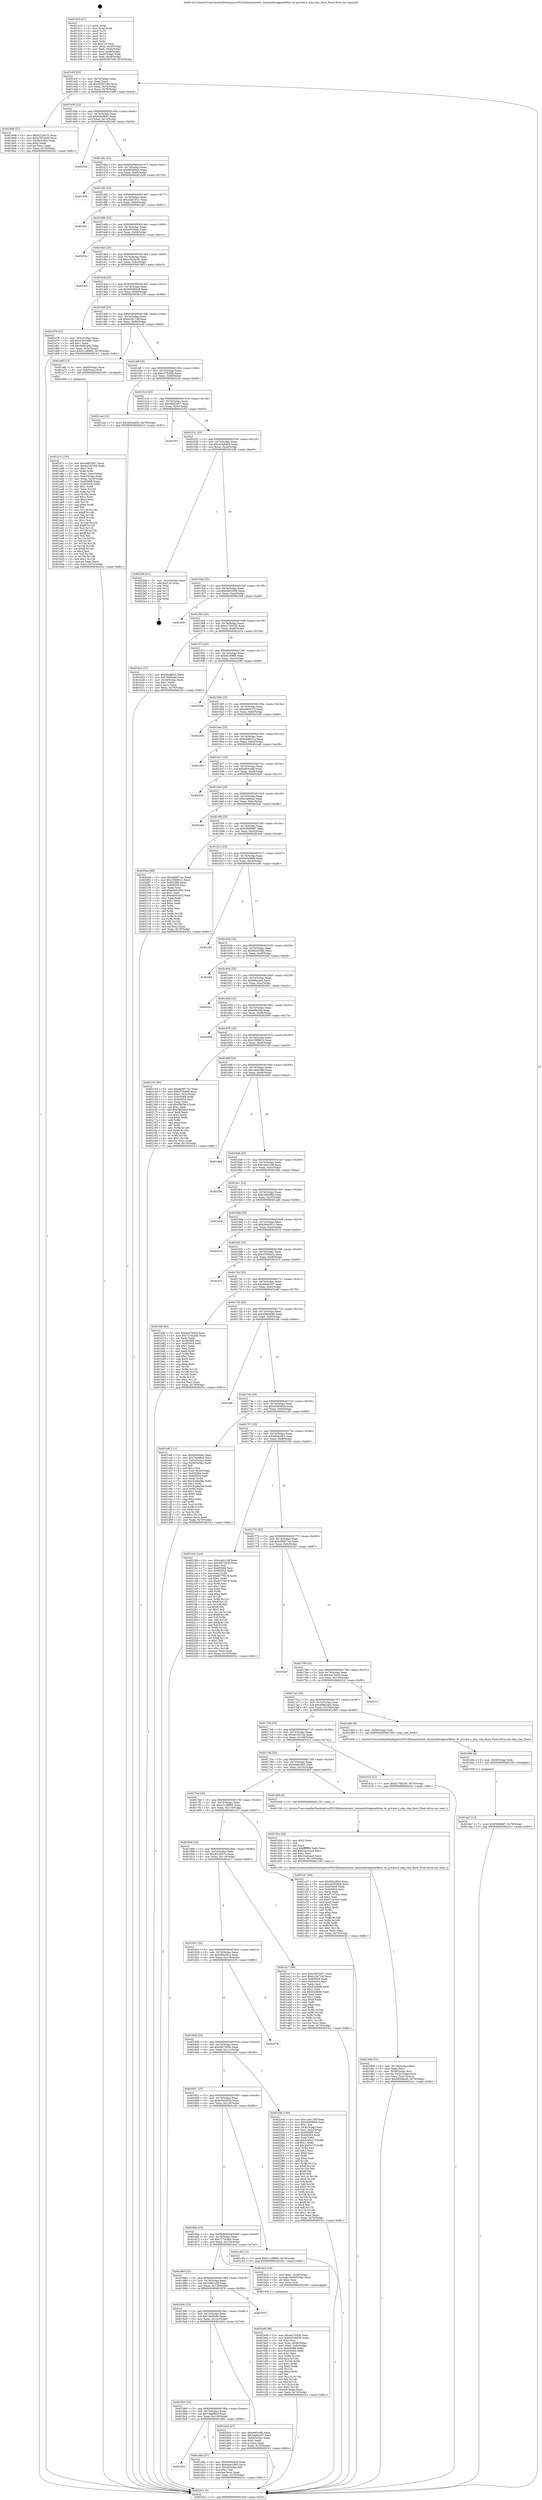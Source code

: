 digraph "0x401410" {
  label = "0x401410 (/mnt/c/Users/mathe/Desktop/tcc/POCII/binaries/extr_linuxnetbridgenetfilter..br_private.h_nbp_vlan_flush_Final-ollvm.out::main(0))"
  labelloc = "t"
  node[shape=record]

  Entry [label="",width=0.3,height=0.3,shape=circle,fillcolor=black,style=filled]
  "0x40143f" [label="{
     0x40143f [23]\l
     | [instrs]\l
     &nbsp;&nbsp;0x40143f \<+3\>: mov -0x70(%rbp),%eax\l
     &nbsp;&nbsp;0x401442 \<+2\>: mov %eax,%ecx\l
     &nbsp;&nbsp;0x401444 \<+6\>: sub $0x82067c80,%ecx\l
     &nbsp;&nbsp;0x40144a \<+3\>: mov %eax,-0x74(%rbp)\l
     &nbsp;&nbsp;0x40144d \<+3\>: mov %ecx,-0x78(%rbp)\l
     &nbsp;&nbsp;0x401450 \<+6\>: je 00000000004018d8 \<main+0x4c8\>\l
  }"]
  "0x4018d8" [label="{
     0x4018d8 [27]\l
     | [instrs]\l
     &nbsp;&nbsp;0x4018d8 \<+5\>: mov $0x52229c7e,%eax\l
     &nbsp;&nbsp;0x4018dd \<+5\>: mov $0xa7632e36,%ecx\l
     &nbsp;&nbsp;0x4018e2 \<+3\>: mov -0x38(%rbp),%edx\l
     &nbsp;&nbsp;0x4018e5 \<+3\>: cmp $0x2,%edx\l
     &nbsp;&nbsp;0x4018e8 \<+3\>: cmovne %ecx,%eax\l
     &nbsp;&nbsp;0x4018eb \<+3\>: mov %eax,-0x70(%rbp)\l
     &nbsp;&nbsp;0x4018ee \<+5\>: jmp 00000000004023c1 \<main+0xfb1\>\l
  }"]
  "0x401456" [label="{
     0x401456 [22]\l
     | [instrs]\l
     &nbsp;&nbsp;0x401456 \<+5\>: jmp 000000000040145b \<main+0x4b\>\l
     &nbsp;&nbsp;0x40145b \<+3\>: mov -0x74(%rbp),%eax\l
     &nbsp;&nbsp;0x40145e \<+5\>: sub $0x82bcf942,%eax\l
     &nbsp;&nbsp;0x401463 \<+3\>: mov %eax,-0x7c(%rbp)\l
     &nbsp;&nbsp;0x401466 \<+6\>: je 000000000040234d \<main+0xf3d\>\l
  }"]
  "0x4023c1" [label="{
     0x4023c1 [5]\l
     | [instrs]\l
     &nbsp;&nbsp;0x4023c1 \<+5\>: jmp 000000000040143f \<main+0x2f\>\l
  }"]
  "0x401410" [label="{
     0x401410 [47]\l
     | [instrs]\l
     &nbsp;&nbsp;0x401410 \<+1\>: push %rbp\l
     &nbsp;&nbsp;0x401411 \<+3\>: mov %rsp,%rbp\l
     &nbsp;&nbsp;0x401414 \<+2\>: push %r15\l
     &nbsp;&nbsp;0x401416 \<+2\>: push %r14\l
     &nbsp;&nbsp;0x401418 \<+2\>: push %r13\l
     &nbsp;&nbsp;0x40141a \<+2\>: push %r12\l
     &nbsp;&nbsp;0x40141c \<+1\>: push %rbx\l
     &nbsp;&nbsp;0x40141d \<+7\>: sub $0x118,%rsp\l
     &nbsp;&nbsp;0x401424 \<+7\>: movl $0x0,-0x3c(%rbp)\l
     &nbsp;&nbsp;0x40142b \<+3\>: mov %edi,-0x40(%rbp)\l
     &nbsp;&nbsp;0x40142e \<+4\>: mov %rsi,-0x48(%rbp)\l
     &nbsp;&nbsp;0x401432 \<+3\>: mov -0x40(%rbp),%edi\l
     &nbsp;&nbsp;0x401435 \<+3\>: mov %edi,-0x38(%rbp)\l
     &nbsp;&nbsp;0x401438 \<+7\>: movl $0x82067c80,-0x70(%rbp)\l
  }"]
  Exit [label="",width=0.3,height=0.3,shape=circle,fillcolor=black,style=filled,peripheries=2]
  "0x40234d" [label="{
     0x40234d\l
  }", style=dashed]
  "0x40146c" [label="{
     0x40146c [22]\l
     | [instrs]\l
     &nbsp;&nbsp;0x40146c \<+5\>: jmp 0000000000401471 \<main+0x61\>\l
     &nbsp;&nbsp;0x401471 \<+3\>: mov -0x74(%rbp),%eax\l
     &nbsp;&nbsp;0x401474 \<+5\>: sub $0x8f0d80cb,%eax\l
     &nbsp;&nbsp;0x401479 \<+3\>: mov %eax,-0x80(%rbp)\l
     &nbsp;&nbsp;0x40147c \<+6\>: je 0000000000401b39 \<main+0x729\>\l
  }"]
  "0x401da7" [label="{
     0x401da7 [12]\l
     | [instrs]\l
     &nbsp;&nbsp;0x401da7 \<+7\>: movl $0xf39d9b87,-0x70(%rbp)\l
     &nbsp;&nbsp;0x401dae \<+5\>: jmp 00000000004023c1 \<main+0xfb1\>\l
  }"]
  "0x401b39" [label="{
     0x401b39\l
  }", style=dashed]
  "0x401482" [label="{
     0x401482 [25]\l
     | [instrs]\l
     &nbsp;&nbsp;0x401482 \<+5\>: jmp 0000000000401487 \<main+0x77\>\l
     &nbsp;&nbsp;0x401487 \<+3\>: mov -0x74(%rbp),%eax\l
     &nbsp;&nbsp;0x40148a \<+5\>: sub $0xa3a62911,%eax\l
     &nbsp;&nbsp;0x40148f \<+6\>: mov %eax,-0x84(%rbp)\l
     &nbsp;&nbsp;0x401495 \<+6\>: je 0000000000401de1 \<main+0x9d1\>\l
  }"]
  "0x401d9e" [label="{
     0x401d9e [9]\l
     | [instrs]\l
     &nbsp;&nbsp;0x401d9e \<+4\>: mov -0x58(%rbp),%rdi\l
     &nbsp;&nbsp;0x401da2 \<+5\>: call 0000000000401030 \<free@plt\>\l
     | [calls]\l
     &nbsp;&nbsp;0x401030 \{1\} (unknown)\l
  }"]
  "0x401de1" [label="{
     0x401de1\l
  }", style=dashed]
  "0x40149b" [label="{
     0x40149b [25]\l
     | [instrs]\l
     &nbsp;&nbsp;0x40149b \<+5\>: jmp 00000000004014a0 \<main+0x90\>\l
     &nbsp;&nbsp;0x4014a0 \<+3\>: mov -0x74(%rbp),%eax\l
     &nbsp;&nbsp;0x4014a3 \<+5\>: sub $0xa3f330ae,%eax\l
     &nbsp;&nbsp;0x4014a8 \<+6\>: mov %eax,-0x88(%rbp)\l
     &nbsp;&nbsp;0x4014ae \<+6\>: je 000000000040202c \<main+0xc1c\>\l
  }"]
  "0x401d56" [label="{
     0x401d56 [32]\l
     | [instrs]\l
     &nbsp;&nbsp;0x401d56 \<+6\>: mov -0x134(%rbp),%ecx\l
     &nbsp;&nbsp;0x401d5c \<+3\>: imul %eax,%ecx\l
     &nbsp;&nbsp;0x401d5f \<+4\>: mov -0x58(%rbp),%rsi\l
     &nbsp;&nbsp;0x401d63 \<+4\>: movslq -0x5c(%rbp),%rdi\l
     &nbsp;&nbsp;0x401d67 \<+3\>: mov %ecx,(%rsi,%rdi,4)\l
     &nbsp;&nbsp;0x401d6a \<+7\>: movl $0xb0596ed9,-0x70(%rbp)\l
     &nbsp;&nbsp;0x401d71 \<+5\>: jmp 00000000004023c1 \<main+0xfb1\>\l
  }"]
  "0x40202c" [label="{
     0x40202c\l
  }", style=dashed]
  "0x4014b4" [label="{
     0x4014b4 [25]\l
     | [instrs]\l
     &nbsp;&nbsp;0x4014b4 \<+5\>: jmp 00000000004014b9 \<main+0xa9\>\l
     &nbsp;&nbsp;0x4014b9 \<+3\>: mov -0x74(%rbp),%eax\l
     &nbsp;&nbsp;0x4014bc \<+5\>: sub $0xa7632e36,%eax\l
     &nbsp;&nbsp;0x4014c1 \<+6\>: mov %eax,-0x8c(%rbp)\l
     &nbsp;&nbsp;0x4014c7 \<+6\>: je 00000000004018f3 \<main+0x4e3\>\l
  }"]
  "0x401d2e" [label="{
     0x401d2e [40]\l
     | [instrs]\l
     &nbsp;&nbsp;0x401d2e \<+5\>: mov $0x2,%ecx\l
     &nbsp;&nbsp;0x401d33 \<+1\>: cltd\l
     &nbsp;&nbsp;0x401d34 \<+2\>: idiv %ecx\l
     &nbsp;&nbsp;0x401d36 \<+6\>: imul $0xfffffffe,%edx,%ecx\l
     &nbsp;&nbsp;0x401d3c \<+6\>: add $0x22a2eea3,%ecx\l
     &nbsp;&nbsp;0x401d42 \<+3\>: add $0x1,%ecx\l
     &nbsp;&nbsp;0x401d45 \<+6\>: sub $0x22a2eea3,%ecx\l
     &nbsp;&nbsp;0x401d4b \<+6\>: mov %ecx,-0x134(%rbp)\l
     &nbsp;&nbsp;0x401d51 \<+5\>: call 0000000000401160 \<next_i\>\l
     | [calls]\l
     &nbsp;&nbsp;0x401160 \{1\} (/mnt/c/Users/mathe/Desktop/tcc/POCII/binaries/extr_linuxnetbridgenetfilter..br_private.h_nbp_vlan_flush_Final-ollvm.out::next_i)\l
  }"]
  "0x4018f3" [label="{
     0x4018f3\l
  }", style=dashed]
  "0x4014cd" [label="{
     0x4014cd [25]\l
     | [instrs]\l
     &nbsp;&nbsp;0x4014cd \<+5\>: jmp 00000000004014d2 \<main+0xc2\>\l
     &nbsp;&nbsp;0x4014d2 \<+3\>: mov -0x74(%rbp),%eax\l
     &nbsp;&nbsp;0x4014d5 \<+5\>: sub $0xb0596ed9,%eax\l
     &nbsp;&nbsp;0x4014da \<+6\>: mov %eax,-0x90(%rbp)\l
     &nbsp;&nbsp;0x4014e0 \<+6\>: je 0000000000401d76 \<main+0x966\>\l
  }"]
  "0x4018ce" [label="{
     0x4018ce\l
  }", style=dashed]
  "0x401d76" [label="{
     0x401d76 [31]\l
     | [instrs]\l
     &nbsp;&nbsp;0x401d76 \<+3\>: mov -0x5c(%rbp),%eax\l
     &nbsp;&nbsp;0x401d79 \<+5\>: add $0x4385c68e,%eax\l
     &nbsp;&nbsp;0x401d7e \<+3\>: add $0x1,%eax\l
     &nbsp;&nbsp;0x401d81 \<+5\>: sub $0x4385c68e,%eax\l
     &nbsp;&nbsp;0x401d86 \<+3\>: mov %eax,-0x5c(%rbp)\l
     &nbsp;&nbsp;0x401d89 \<+7\>: movl $0x511d8995,-0x70(%rbp)\l
     &nbsp;&nbsp;0x401d90 \<+5\>: jmp 00000000004023c1 \<main+0xfb1\>\l
  }"]
  "0x4014e6" [label="{
     0x4014e6 [25]\l
     | [instrs]\l
     &nbsp;&nbsp;0x4014e6 \<+5\>: jmp 00000000004014eb \<main+0xdb\>\l
     &nbsp;&nbsp;0x4014eb \<+3\>: mov -0x74(%rbp),%eax\l
     &nbsp;&nbsp;0x4014ee \<+5\>: sub $0xb23b714f,%eax\l
     &nbsp;&nbsp;0x4014f3 \<+6\>: mov %eax,-0x94(%rbp)\l
     &nbsp;&nbsp;0x4014f9 \<+6\>: je 0000000000401a6f \<main+0x65f\>\l
  }"]
  "0x401d0e" [label="{
     0x401d0e [27]\l
     | [instrs]\l
     &nbsp;&nbsp;0x401d0e \<+5\>: mov $0x4d9e2ad5,%eax\l
     &nbsp;&nbsp;0x401d13 \<+5\>: mov $0x4eab19b3,%ecx\l
     &nbsp;&nbsp;0x401d18 \<+3\>: mov -0x2d(%rbp),%dl\l
     &nbsp;&nbsp;0x401d1b \<+3\>: test $0x1,%dl\l
     &nbsp;&nbsp;0x401d1e \<+3\>: cmovne %ecx,%eax\l
     &nbsp;&nbsp;0x401d21 \<+3\>: mov %eax,-0x70(%rbp)\l
     &nbsp;&nbsp;0x401d24 \<+5\>: jmp 00000000004023c1 \<main+0xfb1\>\l
  }"]
  "0x401a6f" [label="{
     0x401a6f [13]\l
     | [instrs]\l
     &nbsp;&nbsp;0x401a6f \<+4\>: mov -0x48(%rbp),%rax\l
     &nbsp;&nbsp;0x401a73 \<+4\>: mov 0x8(%rax),%rdi\l
     &nbsp;&nbsp;0x401a77 \<+5\>: call 0000000000401060 \<atoi@plt\>\l
     | [calls]\l
     &nbsp;&nbsp;0x401060 \{1\} (unknown)\l
  }"]
  "0x4014ff" [label="{
     0x4014ff [25]\l
     | [instrs]\l
     &nbsp;&nbsp;0x4014ff \<+5\>: jmp 0000000000401504 \<main+0xf4\>\l
     &nbsp;&nbsp;0x401504 \<+3\>: mov -0x74(%rbp),%eax\l
     &nbsp;&nbsp;0x401507 \<+5\>: sub $0xc37fc80b,%eax\l
     &nbsp;&nbsp;0x40150c \<+6\>: mov %eax,-0x98(%rbp)\l
     &nbsp;&nbsp;0x401512 \<+6\>: je 00000000004021a4 \<main+0xd94\>\l
  }"]
  "0x401bd9" [label="{
     0x401bd9 [98]\l
     | [instrs]\l
     &nbsp;&nbsp;0x401bd9 \<+5\>: mov $0x4ce7d458,%ecx\l
     &nbsp;&nbsp;0x401bde \<+5\>: mov $0x6343493b,%edx\l
     &nbsp;&nbsp;0x401be3 \<+2\>: xor %esi,%esi\l
     &nbsp;&nbsp;0x401be5 \<+4\>: mov %rax,-0x58(%rbp)\l
     &nbsp;&nbsp;0x401be9 \<+7\>: movl $0x0,-0x5c(%rbp)\l
     &nbsp;&nbsp;0x401bf0 \<+8\>: mov 0x405068,%r8d\l
     &nbsp;&nbsp;0x401bf8 \<+8\>: mov 0x405054,%r9d\l
     &nbsp;&nbsp;0x401c00 \<+3\>: sub $0x1,%esi\l
     &nbsp;&nbsp;0x401c03 \<+3\>: mov %r8d,%r10d\l
     &nbsp;&nbsp;0x401c06 \<+3\>: add %esi,%r10d\l
     &nbsp;&nbsp;0x401c09 \<+4\>: imul %r10d,%r8d\l
     &nbsp;&nbsp;0x401c0d \<+4\>: and $0x1,%r8d\l
     &nbsp;&nbsp;0x401c11 \<+4\>: cmp $0x0,%r8d\l
     &nbsp;&nbsp;0x401c15 \<+4\>: sete %r11b\l
     &nbsp;&nbsp;0x401c19 \<+4\>: cmp $0xa,%r9d\l
     &nbsp;&nbsp;0x401c1d \<+3\>: setl %bl\l
     &nbsp;&nbsp;0x401c20 \<+3\>: mov %r11b,%r14b\l
     &nbsp;&nbsp;0x401c23 \<+3\>: and %bl,%r14b\l
     &nbsp;&nbsp;0x401c26 \<+3\>: xor %bl,%r11b\l
     &nbsp;&nbsp;0x401c29 \<+3\>: or %r11b,%r14b\l
     &nbsp;&nbsp;0x401c2c \<+4\>: test $0x1,%r14b\l
     &nbsp;&nbsp;0x401c30 \<+3\>: cmovne %edx,%ecx\l
     &nbsp;&nbsp;0x401c33 \<+3\>: mov %ecx,-0x70(%rbp)\l
     &nbsp;&nbsp;0x401c36 \<+5\>: jmp 00000000004023c1 \<main+0xfb1\>\l
  }"]
  "0x4021a4" [label="{
     0x4021a4 [12]\l
     | [instrs]\l
     &nbsp;&nbsp;0x4021a4 \<+7\>: movl $0x492da952,-0x70(%rbp)\l
     &nbsp;&nbsp;0x4021ab \<+5\>: jmp 00000000004023c1 \<main+0xfb1\>\l
  }"]
  "0x401518" [label="{
     0x401518 [25]\l
     | [instrs]\l
     &nbsp;&nbsp;0x401518 \<+5\>: jmp 000000000040151d \<main+0x10d\>\l
     &nbsp;&nbsp;0x40151d \<+3\>: mov -0x74(%rbp),%eax\l
     &nbsp;&nbsp;0x401520 \<+5\>: sub $0xc9453d57,%eax\l
     &nbsp;&nbsp;0x401525 \<+6\>: mov %eax,-0x9c(%rbp)\l
     &nbsp;&nbsp;0x40152b \<+6\>: je 0000000000402303 \<main+0xef3\>\l
  }"]
  "0x4018b5" [label="{
     0x4018b5 [25]\l
     | [instrs]\l
     &nbsp;&nbsp;0x4018b5 \<+5\>: jmp 00000000004018ba \<main+0x4aa\>\l
     &nbsp;&nbsp;0x4018ba \<+3\>: mov -0x74(%rbp),%eax\l
     &nbsp;&nbsp;0x4018bd \<+5\>: sub $0x7eabf6cd,%eax\l
     &nbsp;&nbsp;0x4018c2 \<+6\>: mov %eax,-0x130(%rbp)\l
     &nbsp;&nbsp;0x4018c8 \<+6\>: je 0000000000401d0e \<main+0x8fe\>\l
  }"]
  "0x402303" [label="{
     0x402303\l
  }", style=dashed]
  "0x401531" [label="{
     0x401531 [25]\l
     | [instrs]\l
     &nbsp;&nbsp;0x401531 \<+5\>: jmp 0000000000401536 \<main+0x126\>\l
     &nbsp;&nbsp;0x401536 \<+3\>: mov -0x74(%rbp),%eax\l
     &nbsp;&nbsp;0x401539 \<+5\>: sub $0xcb369de9,%eax\l
     &nbsp;&nbsp;0x40153e \<+6\>: mov %eax,-0xa0(%rbp)\l
     &nbsp;&nbsp;0x401544 \<+6\>: je 00000000004022d6 \<main+0xec6\>\l
  }"]
  "0x401b54" [label="{
     0x401b54 [27]\l
     | [instrs]\l
     &nbsp;&nbsp;0x401b54 \<+5\>: mov $0xe8e5cefb,%eax\l
     &nbsp;&nbsp;0x401b59 \<+5\>: mov $0x3de8c207,%ecx\l
     &nbsp;&nbsp;0x401b5e \<+3\>: mov -0x34(%rbp),%edx\l
     &nbsp;&nbsp;0x401b61 \<+3\>: cmp $0x0,%edx\l
     &nbsp;&nbsp;0x401b64 \<+3\>: cmove %ecx,%eax\l
     &nbsp;&nbsp;0x401b67 \<+3\>: mov %eax,-0x70(%rbp)\l
     &nbsp;&nbsp;0x401b6a \<+5\>: jmp 00000000004023c1 \<main+0xfb1\>\l
  }"]
  "0x4022d6" [label="{
     0x4022d6 [21]\l
     | [instrs]\l
     &nbsp;&nbsp;0x4022d6 \<+3\>: mov -0x2c(%rbp),%eax\l
     &nbsp;&nbsp;0x4022d9 \<+7\>: add $0x118,%rsp\l
     &nbsp;&nbsp;0x4022e0 \<+1\>: pop %rbx\l
     &nbsp;&nbsp;0x4022e1 \<+2\>: pop %r12\l
     &nbsp;&nbsp;0x4022e3 \<+2\>: pop %r13\l
     &nbsp;&nbsp;0x4022e5 \<+2\>: pop %r14\l
     &nbsp;&nbsp;0x4022e7 \<+2\>: pop %r15\l
     &nbsp;&nbsp;0x4022e9 \<+1\>: pop %rbp\l
     &nbsp;&nbsp;0x4022ea \<+1\>: ret\l
  }"]
  "0x40154a" [label="{
     0x40154a [25]\l
     | [instrs]\l
     &nbsp;&nbsp;0x40154a \<+5\>: jmp 000000000040154f \<main+0x13f\>\l
     &nbsp;&nbsp;0x40154f \<+3\>: mov -0x74(%rbp),%eax\l
     &nbsp;&nbsp;0x401552 \<+5\>: sub $0xcfd53356,%eax\l
     &nbsp;&nbsp;0x401557 \<+6\>: mov %eax,-0xa4(%rbp)\l
     &nbsp;&nbsp;0x40155d \<+6\>: je 0000000000401f09 \<main+0xaf9\>\l
  }"]
  "0x40189c" [label="{
     0x40189c [25]\l
     | [instrs]\l
     &nbsp;&nbsp;0x40189c \<+5\>: jmp 00000000004018a1 \<main+0x491\>\l
     &nbsp;&nbsp;0x4018a1 \<+3\>: mov -0x74(%rbp),%eax\l
     &nbsp;&nbsp;0x4018a4 \<+5\>: sub $0x7b0f0c6e,%eax\l
     &nbsp;&nbsp;0x4018a9 \<+6\>: mov %eax,-0x12c(%rbp)\l
     &nbsp;&nbsp;0x4018af \<+6\>: je 0000000000401b54 \<main+0x744\>\l
  }"]
  "0x401f09" [label="{
     0x401f09\l
  }", style=dashed]
  "0x401563" [label="{
     0x401563 [25]\l
     | [instrs]\l
     &nbsp;&nbsp;0x401563 \<+5\>: jmp 0000000000401568 \<main+0x158\>\l
     &nbsp;&nbsp;0x401568 \<+3\>: mov -0x74(%rbp),%eax\l
     &nbsp;&nbsp;0x40156b \<+5\>: sub $0xd176b230,%eax\l
     &nbsp;&nbsp;0x401570 \<+6\>: mov %eax,-0xa8(%rbp)\l
     &nbsp;&nbsp;0x401576 \<+6\>: je 0000000000401b1e \<main+0x70e\>\l
  }"]
  "0x401979" [label="{
     0x401979\l
  }", style=dashed]
  "0x401b1e" [label="{
     0x401b1e [27]\l
     | [instrs]\l
     &nbsp;&nbsp;0x401b1e \<+5\>: mov $0x8f0d80cb,%eax\l
     &nbsp;&nbsp;0x401b23 \<+5\>: mov $0x7b0f0c6e,%ecx\l
     &nbsp;&nbsp;0x401b28 \<+3\>: mov -0x34(%rbp),%edx\l
     &nbsp;&nbsp;0x401b2b \<+3\>: cmp $0x1,%edx\l
     &nbsp;&nbsp;0x401b2e \<+3\>: cmovl %ecx,%eax\l
     &nbsp;&nbsp;0x401b31 \<+3\>: mov %eax,-0x70(%rbp)\l
     &nbsp;&nbsp;0x401b34 \<+5\>: jmp 00000000004023c1 \<main+0xfb1\>\l
  }"]
  "0x40157c" [label="{
     0x40157c [25]\l
     | [instrs]\l
     &nbsp;&nbsp;0x40157c \<+5\>: jmp 0000000000401581 \<main+0x171\>\l
     &nbsp;&nbsp;0x401581 \<+3\>: mov -0x74(%rbp),%eax\l
     &nbsp;&nbsp;0x401584 \<+5\>: sub $0xe416f8f8,%eax\l
     &nbsp;&nbsp;0x401589 \<+6\>: mov %eax,-0xac(%rbp)\l
     &nbsp;&nbsp;0x40158f \<+6\>: je 0000000000402396 \<main+0xf86\>\l
  }"]
  "0x401883" [label="{
     0x401883 [25]\l
     | [instrs]\l
     &nbsp;&nbsp;0x401883 \<+5\>: jmp 0000000000401888 \<main+0x478\>\l
     &nbsp;&nbsp;0x401888 \<+3\>: mov -0x74(%rbp),%eax\l
     &nbsp;&nbsp;0x40188b \<+5\>: sub $0x76f61e09,%eax\l
     &nbsp;&nbsp;0x401890 \<+6\>: mov %eax,-0x128(%rbp)\l
     &nbsp;&nbsp;0x401896 \<+6\>: je 0000000000401979 \<main+0x569\>\l
  }"]
  "0x402396" [label="{
     0x402396\l
  }", style=dashed]
  "0x401595" [label="{
     0x401595 [25]\l
     | [instrs]\l
     &nbsp;&nbsp;0x401595 \<+5\>: jmp 000000000040159a \<main+0x18a\>\l
     &nbsp;&nbsp;0x40159a \<+3\>: mov -0x74(%rbp),%eax\l
     &nbsp;&nbsp;0x40159d \<+5\>: sub $0xe485417f,%eax\l
     &nbsp;&nbsp;0x4015a2 \<+6\>: mov %eax,-0xb0(%rbp)\l
     &nbsp;&nbsp;0x4015a8 \<+6\>: je 0000000000402359 \<main+0xf49\>\l
  }"]
  "0x401bc2" [label="{
     0x401bc2 [23]\l
     | [instrs]\l
     &nbsp;&nbsp;0x401bc2 \<+7\>: movl $0x1,-0x50(%rbp)\l
     &nbsp;&nbsp;0x401bc9 \<+4\>: movslq -0x50(%rbp),%rax\l
     &nbsp;&nbsp;0x401bcd \<+4\>: shl $0x2,%rax\l
     &nbsp;&nbsp;0x401bd1 \<+3\>: mov %rax,%rdi\l
     &nbsp;&nbsp;0x401bd4 \<+5\>: call 0000000000401050 \<malloc@plt\>\l
     | [calls]\l
     &nbsp;&nbsp;0x401050 \{1\} (unknown)\l
  }"]
  "0x402359" [label="{
     0x402359\l
  }", style=dashed]
  "0x4015ae" [label="{
     0x4015ae [25]\l
     | [instrs]\l
     &nbsp;&nbsp;0x4015ae \<+5\>: jmp 00000000004015b3 \<main+0x1a3\>\l
     &nbsp;&nbsp;0x4015b3 \<+3\>: mov -0x74(%rbp),%eax\l
     &nbsp;&nbsp;0x4015b6 \<+5\>: sub $0xe4d8c31e,%eax\l
     &nbsp;&nbsp;0x4015bb \<+6\>: mov %eax,-0xb4(%rbp)\l
     &nbsp;&nbsp;0x4015c1 \<+6\>: je 0000000000401e49 \<main+0xa39\>\l
  }"]
  "0x40186a" [label="{
     0x40186a [25]\l
     | [instrs]\l
     &nbsp;&nbsp;0x40186a \<+5\>: jmp 000000000040186f \<main+0x45f\>\l
     &nbsp;&nbsp;0x40186f \<+3\>: mov -0x74(%rbp),%eax\l
     &nbsp;&nbsp;0x401872 \<+5\>: sub $0x717dcbb5,%eax\l
     &nbsp;&nbsp;0x401877 \<+6\>: mov %eax,-0x124(%rbp)\l
     &nbsp;&nbsp;0x40187d \<+6\>: je 0000000000401bc2 \<main+0x7b2\>\l
  }"]
  "0x401e49" [label="{
     0x401e49\l
  }", style=dashed]
  "0x4015c7" [label="{
     0x4015c7 [25]\l
     | [instrs]\l
     &nbsp;&nbsp;0x4015c7 \<+5\>: jmp 00000000004015cc \<main+0x1bc\>\l
     &nbsp;&nbsp;0x4015cc \<+3\>: mov -0x74(%rbp),%eax\l
     &nbsp;&nbsp;0x4015cf \<+5\>: sub $0xe8e5cefb,%eax\l
     &nbsp;&nbsp;0x4015d4 \<+6\>: mov %eax,-0xb8(%rbp)\l
     &nbsp;&nbsp;0x4015da \<+6\>: je 0000000000402020 \<main+0xc10\>\l
  }"]
  "0x401c3b" [label="{
     0x401c3b [12]\l
     | [instrs]\l
     &nbsp;&nbsp;0x401c3b \<+7\>: movl $0x511d8995,-0x70(%rbp)\l
     &nbsp;&nbsp;0x401c42 \<+5\>: jmp 00000000004023c1 \<main+0xfb1\>\l
  }"]
  "0x402020" [label="{
     0x402020\l
  }", style=dashed]
  "0x4015e0" [label="{
     0x4015e0 [25]\l
     | [instrs]\l
     &nbsp;&nbsp;0x4015e0 \<+5\>: jmp 00000000004015e5 \<main+0x1d5\>\l
     &nbsp;&nbsp;0x4015e5 \<+3\>: mov -0x74(%rbp),%eax\l
     &nbsp;&nbsp;0x4015e8 \<+5\>: sub $0xeca88fab,%eax\l
     &nbsp;&nbsp;0x4015ed \<+6\>: mov %eax,-0xbc(%rbp)\l
     &nbsp;&nbsp;0x4015f3 \<+6\>: je 00000000004022eb \<main+0xedb\>\l
  }"]
  "0x401851" [label="{
     0x401851 [25]\l
     | [instrs]\l
     &nbsp;&nbsp;0x401851 \<+5\>: jmp 0000000000401856 \<main+0x446\>\l
     &nbsp;&nbsp;0x401856 \<+3\>: mov -0x74(%rbp),%eax\l
     &nbsp;&nbsp;0x401859 \<+5\>: sub $0x6343493b,%eax\l
     &nbsp;&nbsp;0x40185e \<+6\>: mov %eax,-0x120(%rbp)\l
     &nbsp;&nbsp;0x401864 \<+6\>: je 0000000000401c3b \<main+0x82b\>\l
  }"]
  "0x4022eb" [label="{
     0x4022eb\l
  }", style=dashed]
  "0x4015f9" [label="{
     0x4015f9 [25]\l
     | [instrs]\l
     &nbsp;&nbsp;0x4015f9 \<+5\>: jmp 00000000004015fe \<main+0x1ee\>\l
     &nbsp;&nbsp;0x4015fe \<+3\>: mov -0x74(%rbp),%eax\l
     &nbsp;&nbsp;0x401601 \<+5\>: sub $0xf39d9b87,%eax\l
     &nbsp;&nbsp;0x401606 \<+6\>: mov %eax,-0xc0(%rbp)\l
     &nbsp;&nbsp;0x40160c \<+6\>: je 00000000004020ed \<main+0xcdd\>\l
  }"]
  "0x402240" [label="{
     0x402240 [150]\l
     | [instrs]\l
     &nbsp;&nbsp;0x402240 \<+5\>: mov $0x1ae5128f,%eax\l
     &nbsp;&nbsp;0x402245 \<+5\>: mov $0xcb369de9,%ecx\l
     &nbsp;&nbsp;0x40224a \<+2\>: mov $0x1,%dl\l
     &nbsp;&nbsp;0x40224c \<+3\>: mov -0x3c(%rbp),%esi\l
     &nbsp;&nbsp;0x40224f \<+3\>: mov %esi,-0x2c(%rbp)\l
     &nbsp;&nbsp;0x402252 \<+7\>: mov 0x405068,%esi\l
     &nbsp;&nbsp;0x402259 \<+7\>: mov 0x405054,%edi\l
     &nbsp;&nbsp;0x402260 \<+3\>: mov %esi,%r8d\l
     &nbsp;&nbsp;0x402263 \<+7\>: add $0x3cd7e17f,%r8d\l
     &nbsp;&nbsp;0x40226a \<+4\>: sub $0x1,%r8d\l
     &nbsp;&nbsp;0x40226e \<+7\>: sub $0x3cd7e17f,%r8d\l
     &nbsp;&nbsp;0x402275 \<+4\>: imul %r8d,%esi\l
     &nbsp;&nbsp;0x402279 \<+3\>: and $0x1,%esi\l
     &nbsp;&nbsp;0x40227c \<+3\>: cmp $0x0,%esi\l
     &nbsp;&nbsp;0x40227f \<+4\>: sete %r9b\l
     &nbsp;&nbsp;0x402283 \<+3\>: cmp $0xa,%edi\l
     &nbsp;&nbsp;0x402286 \<+4\>: setl %r10b\l
     &nbsp;&nbsp;0x40228a \<+3\>: mov %r9b,%r11b\l
     &nbsp;&nbsp;0x40228d \<+4\>: xor $0xff,%r11b\l
     &nbsp;&nbsp;0x402291 \<+3\>: mov %r10b,%bl\l
     &nbsp;&nbsp;0x402294 \<+3\>: xor $0xff,%bl\l
     &nbsp;&nbsp;0x402297 \<+3\>: xor $0x0,%dl\l
     &nbsp;&nbsp;0x40229a \<+3\>: mov %r11b,%r14b\l
     &nbsp;&nbsp;0x40229d \<+4\>: and $0x0,%r14b\l
     &nbsp;&nbsp;0x4022a1 \<+3\>: and %dl,%r9b\l
     &nbsp;&nbsp;0x4022a4 \<+3\>: mov %bl,%r15b\l
     &nbsp;&nbsp;0x4022a7 \<+4\>: and $0x0,%r15b\l
     &nbsp;&nbsp;0x4022ab \<+3\>: and %dl,%r10b\l
     &nbsp;&nbsp;0x4022ae \<+3\>: or %r9b,%r14b\l
     &nbsp;&nbsp;0x4022b1 \<+3\>: or %r10b,%r15b\l
     &nbsp;&nbsp;0x4022b4 \<+3\>: xor %r15b,%r14b\l
     &nbsp;&nbsp;0x4022b7 \<+3\>: or %bl,%r11b\l
     &nbsp;&nbsp;0x4022ba \<+4\>: xor $0xff,%r11b\l
     &nbsp;&nbsp;0x4022be \<+3\>: or $0x0,%dl\l
     &nbsp;&nbsp;0x4022c1 \<+3\>: and %dl,%r11b\l
     &nbsp;&nbsp;0x4022c4 \<+3\>: or %r11b,%r14b\l
     &nbsp;&nbsp;0x4022c7 \<+4\>: test $0x1,%r14b\l
     &nbsp;&nbsp;0x4022cb \<+3\>: cmovne %ecx,%eax\l
     &nbsp;&nbsp;0x4022ce \<+3\>: mov %eax,-0x70(%rbp)\l
     &nbsp;&nbsp;0x4022d1 \<+5\>: jmp 00000000004023c1 \<main+0xfb1\>\l
  }"]
  "0x4020ed" [label="{
     0x4020ed [88]\l
     | [instrs]\l
     &nbsp;&nbsp;0x4020ed \<+5\>: mov $0x4b9977ac,%eax\l
     &nbsp;&nbsp;0x4020f2 \<+5\>: mov $0x158f6912,%ecx\l
     &nbsp;&nbsp;0x4020f7 \<+7\>: mov 0x405068,%edx\l
     &nbsp;&nbsp;0x4020fe \<+7\>: mov 0x405054,%esi\l
     &nbsp;&nbsp;0x402105 \<+2\>: mov %edx,%edi\l
     &nbsp;&nbsp;0x402107 \<+6\>: add $0xeb561602,%edi\l
     &nbsp;&nbsp;0x40210d \<+3\>: sub $0x1,%edi\l
     &nbsp;&nbsp;0x402110 \<+6\>: sub $0xeb561602,%edi\l
     &nbsp;&nbsp;0x402116 \<+3\>: imul %edi,%edx\l
     &nbsp;&nbsp;0x402119 \<+3\>: and $0x1,%edx\l
     &nbsp;&nbsp;0x40211c \<+3\>: cmp $0x0,%edx\l
     &nbsp;&nbsp;0x40211f \<+4\>: sete %r8b\l
     &nbsp;&nbsp;0x402123 \<+3\>: cmp $0xa,%esi\l
     &nbsp;&nbsp;0x402126 \<+4\>: setl %r9b\l
     &nbsp;&nbsp;0x40212a \<+3\>: mov %r8b,%r10b\l
     &nbsp;&nbsp;0x40212d \<+3\>: and %r9b,%r10b\l
     &nbsp;&nbsp;0x402130 \<+3\>: xor %r9b,%r8b\l
     &nbsp;&nbsp;0x402133 \<+3\>: or %r8b,%r10b\l
     &nbsp;&nbsp;0x402136 \<+4\>: test $0x1,%r10b\l
     &nbsp;&nbsp;0x40213a \<+3\>: cmovne %ecx,%eax\l
     &nbsp;&nbsp;0x40213d \<+3\>: mov %eax,-0x70(%rbp)\l
     &nbsp;&nbsp;0x402140 \<+5\>: jmp 00000000004023c1 \<main+0xfb1\>\l
  }"]
  "0x401612" [label="{
     0x401612 [25]\l
     | [instrs]\l
     &nbsp;&nbsp;0x401612 \<+5\>: jmp 0000000000401617 \<main+0x207\>\l
     &nbsp;&nbsp;0x401617 \<+3\>: mov -0x74(%rbp),%eax\l
     &nbsp;&nbsp;0x40161a \<+5\>: sub $0xf4644b8b,%eax\l
     &nbsp;&nbsp;0x40161f \<+6\>: mov %eax,-0xc4(%rbp)\l
     &nbsp;&nbsp;0x401625 \<+6\>: je 0000000000401e9c \<main+0xa8c\>\l
  }"]
  "0x401838" [label="{
     0x401838 [25]\l
     | [instrs]\l
     &nbsp;&nbsp;0x401838 \<+5\>: jmp 000000000040183d \<main+0x42d\>\l
     &nbsp;&nbsp;0x40183d \<+3\>: mov -0x74(%rbp),%eax\l
     &nbsp;&nbsp;0x401840 \<+5\>: sub $0x5fb7593e,%eax\l
     &nbsp;&nbsp;0x401845 \<+6\>: mov %eax,-0x11c(%rbp)\l
     &nbsp;&nbsp;0x40184b \<+6\>: je 0000000000402240 \<main+0xe30\>\l
  }"]
  "0x401e9c" [label="{
     0x401e9c\l
  }", style=dashed]
  "0x40162b" [label="{
     0x40162b [25]\l
     | [instrs]\l
     &nbsp;&nbsp;0x40162b \<+5\>: jmp 0000000000401630 \<main+0x220\>\l
     &nbsp;&nbsp;0x401630 \<+3\>: mov -0x74(%rbp),%eax\l
     &nbsp;&nbsp;0x401633 \<+5\>: sub $0xf6d4268b,%eax\l
     &nbsp;&nbsp;0x401638 \<+6\>: mov %eax,-0xc8(%rbp)\l
     &nbsp;&nbsp;0x40163e \<+6\>: je 0000000000401fa5 \<main+0xb95\>\l
  }"]
  "0x402378" [label="{
     0x402378\l
  }", style=dashed]
  "0x401fa5" [label="{
     0x401fa5\l
  }", style=dashed]
  "0x401644" [label="{
     0x401644 [25]\l
     | [instrs]\l
     &nbsp;&nbsp;0x401644 \<+5\>: jmp 0000000000401649 \<main+0x239\>\l
     &nbsp;&nbsp;0x401649 \<+3\>: mov -0x74(%rbp),%eax\l
     &nbsp;&nbsp;0x40164c \<+5\>: sub $0xf9fbcae4,%eax\l
     &nbsp;&nbsp;0x401651 \<+6\>: mov %eax,-0xcc(%rbp)\l
     &nbsp;&nbsp;0x401657 \<+6\>: je 00000000004020e1 \<main+0xcd1\>\l
  }"]
  "0x401a7c" [label="{
     0x401a7c [150]\l
     | [instrs]\l
     &nbsp;&nbsp;0x401a7c \<+5\>: mov $0xc9453d57,%ecx\l
     &nbsp;&nbsp;0x401a81 \<+5\>: mov $0x4e192194,%edx\l
     &nbsp;&nbsp;0x401a86 \<+3\>: mov $0x1,%sil\l
     &nbsp;&nbsp;0x401a89 \<+3\>: xor %r8d,%r8d\l
     &nbsp;&nbsp;0x401a8c \<+3\>: mov %eax,-0x4c(%rbp)\l
     &nbsp;&nbsp;0x401a8f \<+3\>: mov -0x4c(%rbp),%eax\l
     &nbsp;&nbsp;0x401a92 \<+3\>: mov %eax,-0x34(%rbp)\l
     &nbsp;&nbsp;0x401a95 \<+7\>: mov 0x405068,%eax\l
     &nbsp;&nbsp;0x401a9c \<+8\>: mov 0x405054,%r9d\l
     &nbsp;&nbsp;0x401aa4 \<+4\>: sub $0x1,%r8d\l
     &nbsp;&nbsp;0x401aa8 \<+3\>: mov %eax,%r10d\l
     &nbsp;&nbsp;0x401aab \<+3\>: add %r8d,%r10d\l
     &nbsp;&nbsp;0x401aae \<+4\>: imul %r10d,%eax\l
     &nbsp;&nbsp;0x401ab2 \<+3\>: and $0x1,%eax\l
     &nbsp;&nbsp;0x401ab5 \<+3\>: cmp $0x0,%eax\l
     &nbsp;&nbsp;0x401ab8 \<+4\>: sete %r11b\l
     &nbsp;&nbsp;0x401abc \<+4\>: cmp $0xa,%r9d\l
     &nbsp;&nbsp;0x401ac0 \<+3\>: setl %bl\l
     &nbsp;&nbsp;0x401ac3 \<+3\>: mov %r11b,%r14b\l
     &nbsp;&nbsp;0x401ac6 \<+4\>: xor $0xff,%r14b\l
     &nbsp;&nbsp;0x401aca \<+3\>: mov %bl,%r15b\l
     &nbsp;&nbsp;0x401acd \<+4\>: xor $0xff,%r15b\l
     &nbsp;&nbsp;0x401ad1 \<+4\>: xor $0x1,%sil\l
     &nbsp;&nbsp;0x401ad5 \<+3\>: mov %r14b,%r12b\l
     &nbsp;&nbsp;0x401ad8 \<+4\>: and $0xff,%r12b\l
     &nbsp;&nbsp;0x401adc \<+3\>: and %sil,%r11b\l
     &nbsp;&nbsp;0x401adf \<+3\>: mov %r15b,%r13b\l
     &nbsp;&nbsp;0x401ae2 \<+4\>: and $0xff,%r13b\l
     &nbsp;&nbsp;0x401ae6 \<+3\>: and %sil,%bl\l
     &nbsp;&nbsp;0x401ae9 \<+3\>: or %r11b,%r12b\l
     &nbsp;&nbsp;0x401aec \<+3\>: or %bl,%r13b\l
     &nbsp;&nbsp;0x401aef \<+3\>: xor %r13b,%r12b\l
     &nbsp;&nbsp;0x401af2 \<+3\>: or %r15b,%r14b\l
     &nbsp;&nbsp;0x401af5 \<+4\>: xor $0xff,%r14b\l
     &nbsp;&nbsp;0x401af9 \<+4\>: or $0x1,%sil\l
     &nbsp;&nbsp;0x401afd \<+3\>: and %sil,%r14b\l
     &nbsp;&nbsp;0x401b00 \<+3\>: or %r14b,%r12b\l
     &nbsp;&nbsp;0x401b03 \<+4\>: test $0x1,%r12b\l
     &nbsp;&nbsp;0x401b07 \<+3\>: cmovne %edx,%ecx\l
     &nbsp;&nbsp;0x401b0a \<+3\>: mov %ecx,-0x70(%rbp)\l
     &nbsp;&nbsp;0x401b0d \<+5\>: jmp 00000000004023c1 \<main+0xfb1\>\l
  }"]
  "0x4020e1" [label="{
     0x4020e1\l
  }", style=dashed]
  "0x40165d" [label="{
     0x40165d [25]\l
     | [instrs]\l
     &nbsp;&nbsp;0x40165d \<+5\>: jmp 0000000000401662 \<main+0x252\>\l
     &nbsp;&nbsp;0x401662 \<+3\>: mov -0x74(%rbp),%eax\l
     &nbsp;&nbsp;0x401665 \<+5\>: sub $0x80fe39a,%eax\l
     &nbsp;&nbsp;0x40166a \<+6\>: mov %eax,-0xd0(%rbp)\l
     &nbsp;&nbsp;0x401670 \<+6\>: je 0000000000402084 \<main+0xc74\>\l
  }"]
  "0x40181f" [label="{
     0x40181f [25]\l
     | [instrs]\l
     &nbsp;&nbsp;0x40181f \<+5\>: jmp 0000000000401824 \<main+0x414\>\l
     &nbsp;&nbsp;0x401824 \<+3\>: mov -0x74(%rbp),%eax\l
     &nbsp;&nbsp;0x401827 \<+5\>: sub $0x5f0a281a,%eax\l
     &nbsp;&nbsp;0x40182c \<+6\>: mov %eax,-0x118(%rbp)\l
     &nbsp;&nbsp;0x401832 \<+6\>: je 0000000000402378 \<main+0xf68\>\l
  }"]
  "0x402084" [label="{
     0x402084\l
  }", style=dashed]
  "0x401676" [label="{
     0x401676 [25]\l
     | [instrs]\l
     &nbsp;&nbsp;0x401676 \<+5\>: jmp 000000000040167b \<main+0x26b\>\l
     &nbsp;&nbsp;0x40167b \<+3\>: mov -0x74(%rbp),%eax\l
     &nbsp;&nbsp;0x40167e \<+5\>: sub $0x158f6912,%eax\l
     &nbsp;&nbsp;0x401683 \<+6\>: mov %eax,-0xd4(%rbp)\l
     &nbsp;&nbsp;0x401689 \<+6\>: je 0000000000402145 \<main+0xd35\>\l
  }"]
  "0x401a17" [label="{
     0x401a17 [88]\l
     | [instrs]\l
     &nbsp;&nbsp;0x401a17 \<+5\>: mov $0xc9453d57,%eax\l
     &nbsp;&nbsp;0x401a1c \<+5\>: mov $0xb23b714f,%ecx\l
     &nbsp;&nbsp;0x401a21 \<+7\>: mov 0x405068,%edx\l
     &nbsp;&nbsp;0x401a28 \<+7\>: mov 0x405054,%esi\l
     &nbsp;&nbsp;0x401a2f \<+2\>: mov %edx,%edi\l
     &nbsp;&nbsp;0x401a31 \<+6\>: add $0x63c8b9e,%edi\l
     &nbsp;&nbsp;0x401a37 \<+3\>: sub $0x1,%edi\l
     &nbsp;&nbsp;0x401a3a \<+6\>: sub $0x63c8b9e,%edi\l
     &nbsp;&nbsp;0x401a40 \<+3\>: imul %edi,%edx\l
     &nbsp;&nbsp;0x401a43 \<+3\>: and $0x1,%edx\l
     &nbsp;&nbsp;0x401a46 \<+3\>: cmp $0x0,%edx\l
     &nbsp;&nbsp;0x401a49 \<+4\>: sete %r8b\l
     &nbsp;&nbsp;0x401a4d \<+3\>: cmp $0xa,%esi\l
     &nbsp;&nbsp;0x401a50 \<+4\>: setl %r9b\l
     &nbsp;&nbsp;0x401a54 \<+3\>: mov %r8b,%r10b\l
     &nbsp;&nbsp;0x401a57 \<+3\>: and %r9b,%r10b\l
     &nbsp;&nbsp;0x401a5a \<+3\>: xor %r9b,%r8b\l
     &nbsp;&nbsp;0x401a5d \<+3\>: or %r8b,%r10b\l
     &nbsp;&nbsp;0x401a60 \<+4\>: test $0x1,%r10b\l
     &nbsp;&nbsp;0x401a64 \<+3\>: cmovne %ecx,%eax\l
     &nbsp;&nbsp;0x401a67 \<+3\>: mov %eax,-0x70(%rbp)\l
     &nbsp;&nbsp;0x401a6a \<+5\>: jmp 00000000004023c1 \<main+0xfb1\>\l
  }"]
  "0x402145" [label="{
     0x402145 [95]\l
     | [instrs]\l
     &nbsp;&nbsp;0x402145 \<+5\>: mov $0x4b9977ac,%eax\l
     &nbsp;&nbsp;0x40214a \<+5\>: mov $0xc37fc80b,%ecx\l
     &nbsp;&nbsp;0x40214f \<+7\>: movl $0x0,-0x3c(%rbp)\l
     &nbsp;&nbsp;0x402156 \<+7\>: mov 0x405068,%edx\l
     &nbsp;&nbsp;0x40215d \<+7\>: mov 0x405054,%esi\l
     &nbsp;&nbsp;0x402164 \<+2\>: mov %edx,%edi\l
     &nbsp;&nbsp;0x402166 \<+6\>: sub $0x3fbf3dc2,%edi\l
     &nbsp;&nbsp;0x40216c \<+3\>: sub $0x1,%edi\l
     &nbsp;&nbsp;0x40216f \<+6\>: add $0x3fbf3dc2,%edi\l
     &nbsp;&nbsp;0x402175 \<+3\>: imul %edi,%edx\l
     &nbsp;&nbsp;0x402178 \<+3\>: and $0x1,%edx\l
     &nbsp;&nbsp;0x40217b \<+3\>: cmp $0x0,%edx\l
     &nbsp;&nbsp;0x40217e \<+4\>: sete %r8b\l
     &nbsp;&nbsp;0x402182 \<+3\>: cmp $0xa,%esi\l
     &nbsp;&nbsp;0x402185 \<+4\>: setl %r9b\l
     &nbsp;&nbsp;0x402189 \<+3\>: mov %r8b,%r10b\l
     &nbsp;&nbsp;0x40218c \<+3\>: and %r9b,%r10b\l
     &nbsp;&nbsp;0x40218f \<+3\>: xor %r9b,%r8b\l
     &nbsp;&nbsp;0x402192 \<+3\>: or %r8b,%r10b\l
     &nbsp;&nbsp;0x402195 \<+4\>: test $0x1,%r10b\l
     &nbsp;&nbsp;0x402199 \<+3\>: cmovne %ecx,%eax\l
     &nbsp;&nbsp;0x40219c \<+3\>: mov %eax,-0x70(%rbp)\l
     &nbsp;&nbsp;0x40219f \<+5\>: jmp 00000000004023c1 \<main+0xfb1\>\l
  }"]
  "0x40168f" [label="{
     0x40168f [25]\l
     | [instrs]\l
     &nbsp;&nbsp;0x40168f \<+5\>: jmp 0000000000401694 \<main+0x284\>\l
     &nbsp;&nbsp;0x401694 \<+3\>: mov -0x74(%rbp),%eax\l
     &nbsp;&nbsp;0x401697 \<+5\>: sub $0x18043f9e,%eax\l
     &nbsp;&nbsp;0x40169c \<+6\>: mov %eax,-0xd8(%rbp)\l
     &nbsp;&nbsp;0x4016a2 \<+6\>: je 0000000000401db3 \<main+0x9a3\>\l
  }"]
  "0x401806" [label="{
     0x401806 [25]\l
     | [instrs]\l
     &nbsp;&nbsp;0x401806 \<+5\>: jmp 000000000040180b \<main+0x3fb\>\l
     &nbsp;&nbsp;0x40180b \<+3\>: mov -0x74(%rbp),%eax\l
     &nbsp;&nbsp;0x40180e \<+5\>: sub $0x52229c7e,%eax\l
     &nbsp;&nbsp;0x401813 \<+6\>: mov %eax,-0x114(%rbp)\l
     &nbsp;&nbsp;0x401819 \<+6\>: je 0000000000401a17 \<main+0x607\>\l
  }"]
  "0x401db3" [label="{
     0x401db3\l
  }", style=dashed]
  "0x4016a8" [label="{
     0x4016a8 [25]\l
     | [instrs]\l
     &nbsp;&nbsp;0x4016a8 \<+5\>: jmp 00000000004016ad \<main+0x29d\>\l
     &nbsp;&nbsp;0x4016ad \<+3\>: mov -0x74(%rbp),%eax\l
     &nbsp;&nbsp;0x4016b0 \<+5\>: sub $0x1ae5128f,%eax\l
     &nbsp;&nbsp;0x4016b5 \<+6\>: mov %eax,-0xdc(%rbp)\l
     &nbsp;&nbsp;0x4016bb \<+6\>: je 00000000004023ba \<main+0xfaa\>\l
  }"]
  "0x401c47" [label="{
     0x401c47 [88]\l
     | [instrs]\l
     &nbsp;&nbsp;0x401c47 \<+5\>: mov $0x82bcf942,%eax\l
     &nbsp;&nbsp;0x401c4c \<+5\>: mov $0x44593926,%ecx\l
     &nbsp;&nbsp;0x401c51 \<+7\>: mov 0x405068,%edx\l
     &nbsp;&nbsp;0x401c58 \<+7\>: mov 0x405054,%esi\l
     &nbsp;&nbsp;0x401c5f \<+2\>: mov %edx,%edi\l
     &nbsp;&nbsp;0x401c61 \<+6\>: add $0xf71e7e2c,%edi\l
     &nbsp;&nbsp;0x401c67 \<+3\>: sub $0x1,%edi\l
     &nbsp;&nbsp;0x401c6a \<+6\>: sub $0xf71e7e2c,%edi\l
     &nbsp;&nbsp;0x401c70 \<+3\>: imul %edi,%edx\l
     &nbsp;&nbsp;0x401c73 \<+3\>: and $0x1,%edx\l
     &nbsp;&nbsp;0x401c76 \<+3\>: cmp $0x0,%edx\l
     &nbsp;&nbsp;0x401c79 \<+4\>: sete %r8b\l
     &nbsp;&nbsp;0x401c7d \<+3\>: cmp $0xa,%esi\l
     &nbsp;&nbsp;0x401c80 \<+4\>: setl %r9b\l
     &nbsp;&nbsp;0x401c84 \<+3\>: mov %r8b,%r10b\l
     &nbsp;&nbsp;0x401c87 \<+3\>: and %r9b,%r10b\l
     &nbsp;&nbsp;0x401c8a \<+3\>: xor %r9b,%r8b\l
     &nbsp;&nbsp;0x401c8d \<+3\>: or %r8b,%r10b\l
     &nbsp;&nbsp;0x401c90 \<+4\>: test $0x1,%r10b\l
     &nbsp;&nbsp;0x401c94 \<+3\>: cmovne %ecx,%eax\l
     &nbsp;&nbsp;0x401c97 \<+3\>: mov %eax,-0x70(%rbp)\l
     &nbsp;&nbsp;0x401c9a \<+5\>: jmp 00000000004023c1 \<main+0xfb1\>\l
  }"]
  "0x4023ba" [label="{
     0x4023ba\l
  }", style=dashed]
  "0x4016c1" [label="{
     0x4016c1 [25]\l
     | [instrs]\l
     &nbsp;&nbsp;0x4016c1 \<+5\>: jmp 00000000004016c6 \<main+0x2b6\>\l
     &nbsp;&nbsp;0x4016c6 \<+3\>: mov -0x74(%rbp),%eax\l
     &nbsp;&nbsp;0x4016c9 \<+5\>: sub $0x24b6ef6d,%eax\l
     &nbsp;&nbsp;0x4016ce \<+6\>: mov %eax,-0xe0(%rbp)\l
     &nbsp;&nbsp;0x4016d4 \<+6\>: je 0000000000401a0b \<main+0x5fb\>\l
  }"]
  "0x4017ed" [label="{
     0x4017ed [25]\l
     | [instrs]\l
     &nbsp;&nbsp;0x4017ed \<+5\>: jmp 00000000004017f2 \<main+0x3e2\>\l
     &nbsp;&nbsp;0x4017f2 \<+3\>: mov -0x74(%rbp),%eax\l
     &nbsp;&nbsp;0x4017f5 \<+5\>: sub $0x511d8995,%eax\l
     &nbsp;&nbsp;0x4017fa \<+6\>: mov %eax,-0x110(%rbp)\l
     &nbsp;&nbsp;0x401800 \<+6\>: je 0000000000401c47 \<main+0x837\>\l
  }"]
  "0x401a0b" [label="{
     0x401a0b\l
  }", style=dashed]
  "0x4016da" [label="{
     0x4016da [25]\l
     | [instrs]\l
     &nbsp;&nbsp;0x4016da \<+5\>: jmp 00000000004016df \<main+0x2cf\>\l
     &nbsp;&nbsp;0x4016df \<+3\>: mov -0x74(%rbp),%eax\l
     &nbsp;&nbsp;0x4016e2 \<+5\>: sub $0x296e3613,%eax\l
     &nbsp;&nbsp;0x4016e7 \<+6\>: mov %eax,-0xe4(%rbp)\l
     &nbsp;&nbsp;0x4016ed \<+6\>: je 0000000000402014 \<main+0xc04\>\l
  }"]
  "0x401d29" [label="{
     0x401d29 [5]\l
     | [instrs]\l
     &nbsp;&nbsp;0x401d29 \<+5\>: call 0000000000401160 \<next_i\>\l
     | [calls]\l
     &nbsp;&nbsp;0x401160 \{1\} (/mnt/c/Users/mathe/Desktop/tcc/POCII/binaries/extr_linuxnetbridgenetfilter..br_private.h_nbp_vlan_flush_Final-ollvm.out::next_i)\l
  }"]
  "0x402014" [label="{
     0x402014\l
  }", style=dashed]
  "0x4016f3" [label="{
     0x4016f3 [25]\l
     | [instrs]\l
     &nbsp;&nbsp;0x4016f3 \<+5\>: jmp 00000000004016f8 \<main+0x2e8\>\l
     &nbsp;&nbsp;0x4016f8 \<+3\>: mov -0x74(%rbp),%eax\l
     &nbsp;&nbsp;0x4016fb \<+5\>: sub $0x33536a31,%eax\l
     &nbsp;&nbsp;0x401700 \<+6\>: mov %eax,-0xe8(%rbp)\l
     &nbsp;&nbsp;0x401706 \<+6\>: je 0000000000401f15 \<main+0xb05\>\l
  }"]
  "0x4017d4" [label="{
     0x4017d4 [25]\l
     | [instrs]\l
     &nbsp;&nbsp;0x4017d4 \<+5\>: jmp 00000000004017d9 \<main+0x3c9\>\l
     &nbsp;&nbsp;0x4017d9 \<+3\>: mov -0x74(%rbp),%eax\l
     &nbsp;&nbsp;0x4017dc \<+5\>: sub $0x4eab19b3,%eax\l
     &nbsp;&nbsp;0x4017e1 \<+6\>: mov %eax,-0x10c(%rbp)\l
     &nbsp;&nbsp;0x4017e7 \<+6\>: je 0000000000401d29 \<main+0x919\>\l
  }"]
  "0x401f15" [label="{
     0x401f15\l
  }", style=dashed]
  "0x40170c" [label="{
     0x40170c [25]\l
     | [instrs]\l
     &nbsp;&nbsp;0x40170c \<+5\>: jmp 0000000000401711 \<main+0x301\>\l
     &nbsp;&nbsp;0x401711 \<+3\>: mov -0x74(%rbp),%eax\l
     &nbsp;&nbsp;0x401714 \<+5\>: sub $0x3de8c207,%eax\l
     &nbsp;&nbsp;0x401719 \<+6\>: mov %eax,-0xec(%rbp)\l
     &nbsp;&nbsp;0x40171f \<+6\>: je 0000000000401b6f \<main+0x75f\>\l
  }"]
  "0x401b12" [label="{
     0x401b12 [12]\l
     | [instrs]\l
     &nbsp;&nbsp;0x401b12 \<+7\>: movl $0xd176b230,-0x70(%rbp)\l
     &nbsp;&nbsp;0x401b19 \<+5\>: jmp 00000000004023c1 \<main+0xfb1\>\l
  }"]
  "0x401b6f" [label="{
     0x401b6f [83]\l
     | [instrs]\l
     &nbsp;&nbsp;0x401b6f \<+5\>: mov $0x4ce7d458,%eax\l
     &nbsp;&nbsp;0x401b74 \<+5\>: mov $0x717dcbb5,%ecx\l
     &nbsp;&nbsp;0x401b79 \<+2\>: xor %edx,%edx\l
     &nbsp;&nbsp;0x401b7b \<+7\>: mov 0x405068,%esi\l
     &nbsp;&nbsp;0x401b82 \<+7\>: mov 0x405054,%edi\l
     &nbsp;&nbsp;0x401b89 \<+3\>: sub $0x1,%edx\l
     &nbsp;&nbsp;0x401b8c \<+3\>: mov %esi,%r8d\l
     &nbsp;&nbsp;0x401b8f \<+3\>: add %edx,%r8d\l
     &nbsp;&nbsp;0x401b92 \<+4\>: imul %r8d,%esi\l
     &nbsp;&nbsp;0x401b96 \<+3\>: and $0x1,%esi\l
     &nbsp;&nbsp;0x401b99 \<+3\>: cmp $0x0,%esi\l
     &nbsp;&nbsp;0x401b9c \<+4\>: sete %r9b\l
     &nbsp;&nbsp;0x401ba0 \<+3\>: cmp $0xa,%edi\l
     &nbsp;&nbsp;0x401ba3 \<+4\>: setl %r10b\l
     &nbsp;&nbsp;0x401ba7 \<+3\>: mov %r9b,%r11b\l
     &nbsp;&nbsp;0x401baa \<+3\>: and %r10b,%r11b\l
     &nbsp;&nbsp;0x401bad \<+3\>: xor %r10b,%r9b\l
     &nbsp;&nbsp;0x401bb0 \<+3\>: or %r9b,%r11b\l
     &nbsp;&nbsp;0x401bb3 \<+4\>: test $0x1,%r11b\l
     &nbsp;&nbsp;0x401bb7 \<+3\>: cmovne %ecx,%eax\l
     &nbsp;&nbsp;0x401bba \<+3\>: mov %eax,-0x70(%rbp)\l
     &nbsp;&nbsp;0x401bbd \<+5\>: jmp 00000000004023c1 \<main+0xfb1\>\l
  }"]
  "0x401725" [label="{
     0x401725 [25]\l
     | [instrs]\l
     &nbsp;&nbsp;0x401725 \<+5\>: jmp 000000000040172a \<main+0x31a\>\l
     &nbsp;&nbsp;0x40172a \<+3\>: mov -0x74(%rbp),%eax\l
     &nbsp;&nbsp;0x40172d \<+5\>: sub $0x408b6046,%eax\l
     &nbsp;&nbsp;0x401732 \<+6\>: mov %eax,-0xf0(%rbp)\l
     &nbsp;&nbsp;0x401738 \<+6\>: je 0000000000401dfc \<main+0x9ec\>\l
  }"]
  "0x4017bb" [label="{
     0x4017bb [25]\l
     | [instrs]\l
     &nbsp;&nbsp;0x4017bb \<+5\>: jmp 00000000004017c0 \<main+0x3b0\>\l
     &nbsp;&nbsp;0x4017c0 \<+3\>: mov -0x74(%rbp),%eax\l
     &nbsp;&nbsp;0x4017c3 \<+5\>: sub $0x4e192194,%eax\l
     &nbsp;&nbsp;0x4017c8 \<+6\>: mov %eax,-0x108(%rbp)\l
     &nbsp;&nbsp;0x4017ce \<+6\>: je 0000000000401b12 \<main+0x702\>\l
  }"]
  "0x401dfc" [label="{
     0x401dfc\l
  }", style=dashed]
  "0x40173e" [label="{
     0x40173e [25]\l
     | [instrs]\l
     &nbsp;&nbsp;0x40173e \<+5\>: jmp 0000000000401743 \<main+0x333\>\l
     &nbsp;&nbsp;0x401743 \<+3\>: mov -0x74(%rbp),%eax\l
     &nbsp;&nbsp;0x401746 \<+5\>: sub $0x44593926,%eax\l
     &nbsp;&nbsp;0x40174b \<+6\>: mov %eax,-0xf4(%rbp)\l
     &nbsp;&nbsp;0x401751 \<+6\>: je 0000000000401c9f \<main+0x88f\>\l
  }"]
  "0x401d95" [label="{
     0x401d95 [9]\l
     | [instrs]\l
     &nbsp;&nbsp;0x401d95 \<+4\>: mov -0x58(%rbp),%rdi\l
     &nbsp;&nbsp;0x401d99 \<+5\>: call 0000000000401400 \<nbp_vlan_flush\>\l
     | [calls]\l
     &nbsp;&nbsp;0x401400 \{1\} (/mnt/c/Users/mathe/Desktop/tcc/POCII/binaries/extr_linuxnetbridgenetfilter..br_private.h_nbp_vlan_flush_Final-ollvm.out::nbp_vlan_flush)\l
  }"]
  "0x401c9f" [label="{
     0x401c9f [111]\l
     | [instrs]\l
     &nbsp;&nbsp;0x401c9f \<+5\>: mov $0x82bcf942,%eax\l
     &nbsp;&nbsp;0x401ca4 \<+5\>: mov $0x7eabf6cd,%ecx\l
     &nbsp;&nbsp;0x401ca9 \<+3\>: mov -0x5c(%rbp),%edx\l
     &nbsp;&nbsp;0x401cac \<+3\>: cmp -0x50(%rbp),%edx\l
     &nbsp;&nbsp;0x401caf \<+4\>: setl %sil\l
     &nbsp;&nbsp;0x401cb3 \<+4\>: and $0x1,%sil\l
     &nbsp;&nbsp;0x401cb7 \<+4\>: mov %sil,-0x2d(%rbp)\l
     &nbsp;&nbsp;0x401cbb \<+7\>: mov 0x405068,%edx\l
     &nbsp;&nbsp;0x401cc2 \<+7\>: mov 0x405054,%edi\l
     &nbsp;&nbsp;0x401cc9 \<+3\>: mov %edx,%r8d\l
     &nbsp;&nbsp;0x401ccc \<+7\>: add $0x3ce6a58a,%r8d\l
     &nbsp;&nbsp;0x401cd3 \<+4\>: sub $0x1,%r8d\l
     &nbsp;&nbsp;0x401cd7 \<+7\>: sub $0x3ce6a58a,%r8d\l
     &nbsp;&nbsp;0x401cde \<+4\>: imul %r8d,%edx\l
     &nbsp;&nbsp;0x401ce2 \<+3\>: and $0x1,%edx\l
     &nbsp;&nbsp;0x401ce5 \<+3\>: cmp $0x0,%edx\l
     &nbsp;&nbsp;0x401ce8 \<+4\>: sete %sil\l
     &nbsp;&nbsp;0x401cec \<+3\>: cmp $0xa,%edi\l
     &nbsp;&nbsp;0x401cef \<+4\>: setl %r9b\l
     &nbsp;&nbsp;0x401cf3 \<+3\>: mov %sil,%r10b\l
     &nbsp;&nbsp;0x401cf6 \<+3\>: and %r9b,%r10b\l
     &nbsp;&nbsp;0x401cf9 \<+3\>: xor %r9b,%sil\l
     &nbsp;&nbsp;0x401cfc \<+3\>: or %sil,%r10b\l
     &nbsp;&nbsp;0x401cff \<+4\>: test $0x1,%r10b\l
     &nbsp;&nbsp;0x401d03 \<+3\>: cmovne %ecx,%eax\l
     &nbsp;&nbsp;0x401d06 \<+3\>: mov %eax,-0x70(%rbp)\l
     &nbsp;&nbsp;0x401d09 \<+5\>: jmp 00000000004023c1 \<main+0xfb1\>\l
  }"]
  "0x401757" [label="{
     0x401757 [25]\l
     | [instrs]\l
     &nbsp;&nbsp;0x401757 \<+5\>: jmp 000000000040175c \<main+0x34c\>\l
     &nbsp;&nbsp;0x40175c \<+3\>: mov -0x74(%rbp),%eax\l
     &nbsp;&nbsp;0x40175f \<+5\>: sub $0x492da952,%eax\l
     &nbsp;&nbsp;0x401764 \<+6\>: mov %eax,-0xf8(%rbp)\l
     &nbsp;&nbsp;0x40176a \<+6\>: je 00000000004021b0 \<main+0xda0\>\l
  }"]
  "0x4017a2" [label="{
     0x4017a2 [25]\l
     | [instrs]\l
     &nbsp;&nbsp;0x4017a2 \<+5\>: jmp 00000000004017a7 \<main+0x397\>\l
     &nbsp;&nbsp;0x4017a7 \<+3\>: mov -0x74(%rbp),%eax\l
     &nbsp;&nbsp;0x4017aa \<+5\>: sub $0x4d9e2ad5,%eax\l
     &nbsp;&nbsp;0x4017af \<+6\>: mov %eax,-0x104(%rbp)\l
     &nbsp;&nbsp;0x4017b5 \<+6\>: je 0000000000401d95 \<main+0x985\>\l
  }"]
  "0x4021b0" [label="{
     0x4021b0 [144]\l
     | [instrs]\l
     &nbsp;&nbsp;0x4021b0 \<+5\>: mov $0x1ae5128f,%eax\l
     &nbsp;&nbsp;0x4021b5 \<+5\>: mov $0x5fb7593e,%ecx\l
     &nbsp;&nbsp;0x4021ba \<+2\>: mov $0x1,%dl\l
     &nbsp;&nbsp;0x4021bc \<+7\>: mov 0x405068,%esi\l
     &nbsp;&nbsp;0x4021c3 \<+7\>: mov 0x405054,%edi\l
     &nbsp;&nbsp;0x4021ca \<+3\>: mov %esi,%r8d\l
     &nbsp;&nbsp;0x4021cd \<+7\>: add $0xfe77927b,%r8d\l
     &nbsp;&nbsp;0x4021d4 \<+4\>: sub $0x1,%r8d\l
     &nbsp;&nbsp;0x4021d8 \<+7\>: sub $0xfe77927b,%r8d\l
     &nbsp;&nbsp;0x4021df \<+4\>: imul %r8d,%esi\l
     &nbsp;&nbsp;0x4021e3 \<+3\>: and $0x1,%esi\l
     &nbsp;&nbsp;0x4021e6 \<+3\>: cmp $0x0,%esi\l
     &nbsp;&nbsp;0x4021e9 \<+4\>: sete %r9b\l
     &nbsp;&nbsp;0x4021ed \<+3\>: cmp $0xa,%edi\l
     &nbsp;&nbsp;0x4021f0 \<+4\>: setl %r10b\l
     &nbsp;&nbsp;0x4021f4 \<+3\>: mov %r9b,%r11b\l
     &nbsp;&nbsp;0x4021f7 \<+4\>: xor $0xff,%r11b\l
     &nbsp;&nbsp;0x4021fb \<+3\>: mov %r10b,%bl\l
     &nbsp;&nbsp;0x4021fe \<+3\>: xor $0xff,%bl\l
     &nbsp;&nbsp;0x402201 \<+3\>: xor $0x1,%dl\l
     &nbsp;&nbsp;0x402204 \<+3\>: mov %r11b,%r14b\l
     &nbsp;&nbsp;0x402207 \<+4\>: and $0xff,%r14b\l
     &nbsp;&nbsp;0x40220b \<+3\>: and %dl,%r9b\l
     &nbsp;&nbsp;0x40220e \<+3\>: mov %bl,%r15b\l
     &nbsp;&nbsp;0x402211 \<+4\>: and $0xff,%r15b\l
     &nbsp;&nbsp;0x402215 \<+3\>: and %dl,%r10b\l
     &nbsp;&nbsp;0x402218 \<+3\>: or %r9b,%r14b\l
     &nbsp;&nbsp;0x40221b \<+3\>: or %r10b,%r15b\l
     &nbsp;&nbsp;0x40221e \<+3\>: xor %r15b,%r14b\l
     &nbsp;&nbsp;0x402221 \<+3\>: or %bl,%r11b\l
     &nbsp;&nbsp;0x402224 \<+4\>: xor $0xff,%r11b\l
     &nbsp;&nbsp;0x402228 \<+3\>: or $0x1,%dl\l
     &nbsp;&nbsp;0x40222b \<+3\>: and %dl,%r11b\l
     &nbsp;&nbsp;0x40222e \<+3\>: or %r11b,%r14b\l
     &nbsp;&nbsp;0x402231 \<+4\>: test $0x1,%r14b\l
     &nbsp;&nbsp;0x402235 \<+3\>: cmovne %ecx,%eax\l
     &nbsp;&nbsp;0x402238 \<+3\>: mov %eax,-0x70(%rbp)\l
     &nbsp;&nbsp;0x40223b \<+5\>: jmp 00000000004023c1 \<main+0xfb1\>\l
  }"]
  "0x401770" [label="{
     0x401770 [25]\l
     | [instrs]\l
     &nbsp;&nbsp;0x401770 \<+5\>: jmp 0000000000401775 \<main+0x365\>\l
     &nbsp;&nbsp;0x401775 \<+3\>: mov -0x74(%rbp),%eax\l
     &nbsp;&nbsp;0x401778 \<+5\>: sub $0x4b9977ac,%eax\l
     &nbsp;&nbsp;0x40177d \<+6\>: mov %eax,-0xfc(%rbp)\l
     &nbsp;&nbsp;0x401783 \<+6\>: je 00000000004023a7 \<main+0xf97\>\l
  }"]
  "0x40231f" [label="{
     0x40231f\l
  }", style=dashed]
  "0x4023a7" [label="{
     0x4023a7\l
  }", style=dashed]
  "0x401789" [label="{
     0x401789 [25]\l
     | [instrs]\l
     &nbsp;&nbsp;0x401789 \<+5\>: jmp 000000000040178e \<main+0x37e\>\l
     &nbsp;&nbsp;0x40178e \<+3\>: mov -0x74(%rbp),%eax\l
     &nbsp;&nbsp;0x401791 \<+5\>: sub $0x4ce7d458,%eax\l
     &nbsp;&nbsp;0x401796 \<+6\>: mov %eax,-0x100(%rbp)\l
     &nbsp;&nbsp;0x40179c \<+6\>: je 000000000040231f \<main+0xf0f\>\l
  }"]
  Entry -> "0x401410" [label=" 1"]
  "0x40143f" -> "0x4018d8" [label=" 1"]
  "0x40143f" -> "0x401456" [label=" 23"]
  "0x4018d8" -> "0x4023c1" [label=" 1"]
  "0x401410" -> "0x40143f" [label=" 1"]
  "0x4023c1" -> "0x40143f" [label=" 23"]
  "0x4022d6" -> Exit [label=" 1"]
  "0x401456" -> "0x40234d" [label=" 0"]
  "0x401456" -> "0x40146c" [label=" 23"]
  "0x402240" -> "0x4023c1" [label=" 1"]
  "0x40146c" -> "0x401b39" [label=" 0"]
  "0x40146c" -> "0x401482" [label=" 23"]
  "0x4021b0" -> "0x4023c1" [label=" 1"]
  "0x401482" -> "0x401de1" [label=" 0"]
  "0x401482" -> "0x40149b" [label=" 23"]
  "0x4021a4" -> "0x4023c1" [label=" 1"]
  "0x40149b" -> "0x40202c" [label=" 0"]
  "0x40149b" -> "0x4014b4" [label=" 23"]
  "0x402145" -> "0x4023c1" [label=" 1"]
  "0x4014b4" -> "0x4018f3" [label=" 0"]
  "0x4014b4" -> "0x4014cd" [label=" 23"]
  "0x4020ed" -> "0x4023c1" [label=" 1"]
  "0x4014cd" -> "0x401d76" [label=" 1"]
  "0x4014cd" -> "0x4014e6" [label=" 22"]
  "0x401da7" -> "0x4023c1" [label=" 1"]
  "0x4014e6" -> "0x401a6f" [label=" 1"]
  "0x4014e6" -> "0x4014ff" [label=" 21"]
  "0x401d9e" -> "0x401da7" [label=" 1"]
  "0x4014ff" -> "0x4021a4" [label=" 1"]
  "0x4014ff" -> "0x401518" [label=" 20"]
  "0x401d76" -> "0x4023c1" [label=" 1"]
  "0x401518" -> "0x402303" [label=" 0"]
  "0x401518" -> "0x401531" [label=" 20"]
  "0x401d56" -> "0x4023c1" [label=" 1"]
  "0x401531" -> "0x4022d6" [label=" 1"]
  "0x401531" -> "0x40154a" [label=" 19"]
  "0x401d2e" -> "0x401d56" [label=" 1"]
  "0x40154a" -> "0x401f09" [label=" 0"]
  "0x40154a" -> "0x401563" [label=" 19"]
  "0x401d0e" -> "0x4023c1" [label=" 2"]
  "0x401563" -> "0x401b1e" [label=" 1"]
  "0x401563" -> "0x40157c" [label=" 18"]
  "0x4018b5" -> "0x4018ce" [label=" 0"]
  "0x40157c" -> "0x402396" [label=" 0"]
  "0x40157c" -> "0x401595" [label=" 18"]
  "0x401d95" -> "0x401d9e" [label=" 1"]
  "0x401595" -> "0x402359" [label=" 0"]
  "0x401595" -> "0x4015ae" [label=" 18"]
  "0x401c9f" -> "0x4023c1" [label=" 2"]
  "0x4015ae" -> "0x401e49" [label=" 0"]
  "0x4015ae" -> "0x4015c7" [label=" 18"]
  "0x401c3b" -> "0x4023c1" [label=" 1"]
  "0x4015c7" -> "0x402020" [label=" 0"]
  "0x4015c7" -> "0x4015e0" [label=" 18"]
  "0x401bd9" -> "0x4023c1" [label=" 1"]
  "0x4015e0" -> "0x4022eb" [label=" 0"]
  "0x4015e0" -> "0x4015f9" [label=" 18"]
  "0x401b6f" -> "0x4023c1" [label=" 1"]
  "0x4015f9" -> "0x4020ed" [label=" 1"]
  "0x4015f9" -> "0x401612" [label=" 17"]
  "0x401b54" -> "0x4023c1" [label=" 1"]
  "0x401612" -> "0x401e9c" [label=" 0"]
  "0x401612" -> "0x40162b" [label=" 17"]
  "0x40189c" -> "0x401b54" [label=" 1"]
  "0x40162b" -> "0x401fa5" [label=" 0"]
  "0x40162b" -> "0x401644" [label=" 17"]
  "0x401d29" -> "0x401d2e" [label=" 1"]
  "0x401644" -> "0x4020e1" [label=" 0"]
  "0x401644" -> "0x40165d" [label=" 17"]
  "0x401883" -> "0x401979" [label=" 0"]
  "0x40165d" -> "0x402084" [label=" 0"]
  "0x40165d" -> "0x401676" [label=" 17"]
  "0x4018b5" -> "0x401d0e" [label=" 2"]
  "0x401676" -> "0x402145" [label=" 1"]
  "0x401676" -> "0x40168f" [label=" 16"]
  "0x40186a" -> "0x401883" [label=" 3"]
  "0x40168f" -> "0x401db3" [label=" 0"]
  "0x40168f" -> "0x4016a8" [label=" 16"]
  "0x401c47" -> "0x4023c1" [label=" 2"]
  "0x4016a8" -> "0x4023ba" [label=" 0"]
  "0x4016a8" -> "0x4016c1" [label=" 16"]
  "0x401851" -> "0x40186a" [label=" 4"]
  "0x4016c1" -> "0x401a0b" [label=" 0"]
  "0x4016c1" -> "0x4016da" [label=" 16"]
  "0x401bc2" -> "0x401bd9" [label=" 1"]
  "0x4016da" -> "0x402014" [label=" 0"]
  "0x4016da" -> "0x4016f3" [label=" 16"]
  "0x401838" -> "0x401851" [label=" 5"]
  "0x4016f3" -> "0x401f15" [label=" 0"]
  "0x4016f3" -> "0x40170c" [label=" 16"]
  "0x40189c" -> "0x4018b5" [label=" 2"]
  "0x40170c" -> "0x401b6f" [label=" 1"]
  "0x40170c" -> "0x401725" [label=" 15"]
  "0x40181f" -> "0x401838" [label=" 6"]
  "0x401725" -> "0x401dfc" [label=" 0"]
  "0x401725" -> "0x40173e" [label=" 15"]
  "0x401883" -> "0x40189c" [label=" 3"]
  "0x40173e" -> "0x401c9f" [label=" 2"]
  "0x40173e" -> "0x401757" [label=" 13"]
  "0x401b1e" -> "0x4023c1" [label=" 1"]
  "0x401757" -> "0x4021b0" [label=" 1"]
  "0x401757" -> "0x401770" [label=" 12"]
  "0x401a7c" -> "0x4023c1" [label=" 1"]
  "0x401770" -> "0x4023a7" [label=" 0"]
  "0x401770" -> "0x401789" [label=" 12"]
  "0x401a6f" -> "0x401a7c" [label=" 1"]
  "0x401789" -> "0x40231f" [label=" 0"]
  "0x401789" -> "0x4017a2" [label=" 12"]
  "0x401b12" -> "0x4023c1" [label=" 1"]
  "0x4017a2" -> "0x401d95" [label=" 1"]
  "0x4017a2" -> "0x4017bb" [label=" 11"]
  "0x40181f" -> "0x402378" [label=" 0"]
  "0x4017bb" -> "0x401b12" [label=" 1"]
  "0x4017bb" -> "0x4017d4" [label=" 10"]
  "0x401838" -> "0x402240" [label=" 1"]
  "0x4017d4" -> "0x401d29" [label=" 1"]
  "0x4017d4" -> "0x4017ed" [label=" 9"]
  "0x401851" -> "0x401c3b" [label=" 1"]
  "0x4017ed" -> "0x401c47" [label=" 2"]
  "0x4017ed" -> "0x401806" [label=" 7"]
  "0x40186a" -> "0x401bc2" [label=" 1"]
  "0x401806" -> "0x401a17" [label=" 1"]
  "0x401806" -> "0x40181f" [label=" 6"]
  "0x401a17" -> "0x4023c1" [label=" 1"]
}
